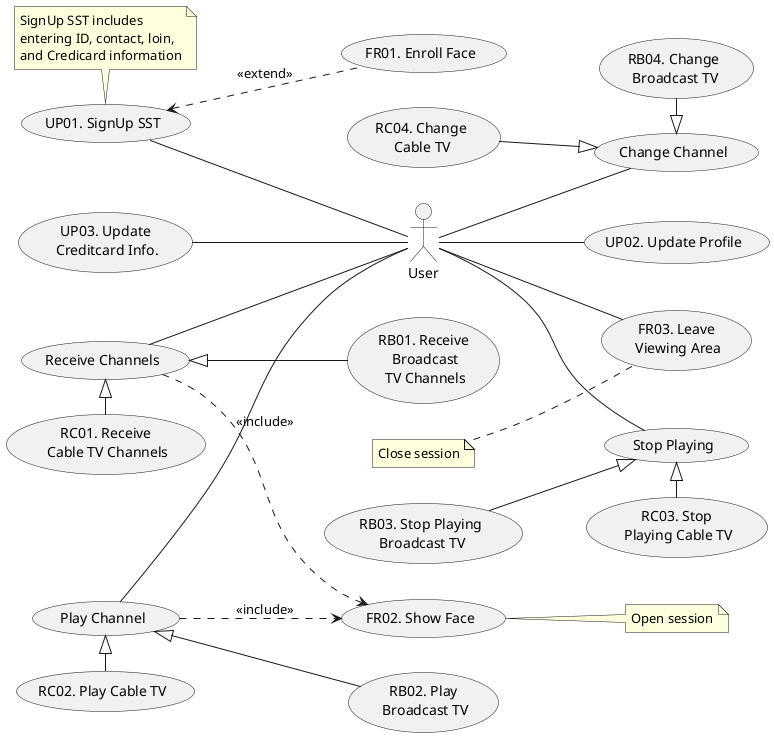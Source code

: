 @startuml
skinparam shadowing false
left to right direction

' 4.8. User Profile Management -> UP
(UP01. SignUp SST) -- :User:
(UP01. SignUp SST) <.. (FR01. Enroll Face) : <<extend>>
:User: -- (UP02. Update Profile)
(UP03. Update\n Creditcard Info.) -- :User:

note top of (UP01. SignUp SST)
  SignUp SST includes
  entering ID, contact, loin,
  and Credicard information
end note

' 4.2. Receiving Broadcast TV Channels -> RB
(Receive Channels) -- :User:
(Receive Channels) <|-- (RB01. Receive\n Broadcast\n TV Channels)
(Receive Channels) ..> (FR02. Show Face) : <<include>>
(Play Channel) -- :User:
(Play Channel) <|-- (RB02. Play\n Broadcast TV)
(Play Channel) ..> (FR02. Show Face) : <<include>>
:User: -- (Stop Playing)
(RB03. Stop Playing\n Broadcast TV) --|> (Stop Playing)
:User: -- (Change Channel)
(RB04. Change\n Broadcast TV) -|> (Change Channel)

' 4.3. Receiving Cable TV Channels -> RC
(Receive Channels) <|- (RC01. Receive\n Cable TV Channels) 
(Play Channel) <|- (RC02. Play Cable TV)
(Stop Playing) <|- (RC03. Stop\n Playing Cable TV)
(RC04. Change\n Cable TV) --|> (Change Channel)

' 4.4. Face Recognition -> FR
(FR01. Enroll Face)
(FR02. Show Face)
:User: -- (FR03. Leave\n Viewing Area)
note left of (FR03. Leave\n Viewing Area)
  Close session
end note

note right of (FR02. Show Face)
  Open session
end note

@enduml